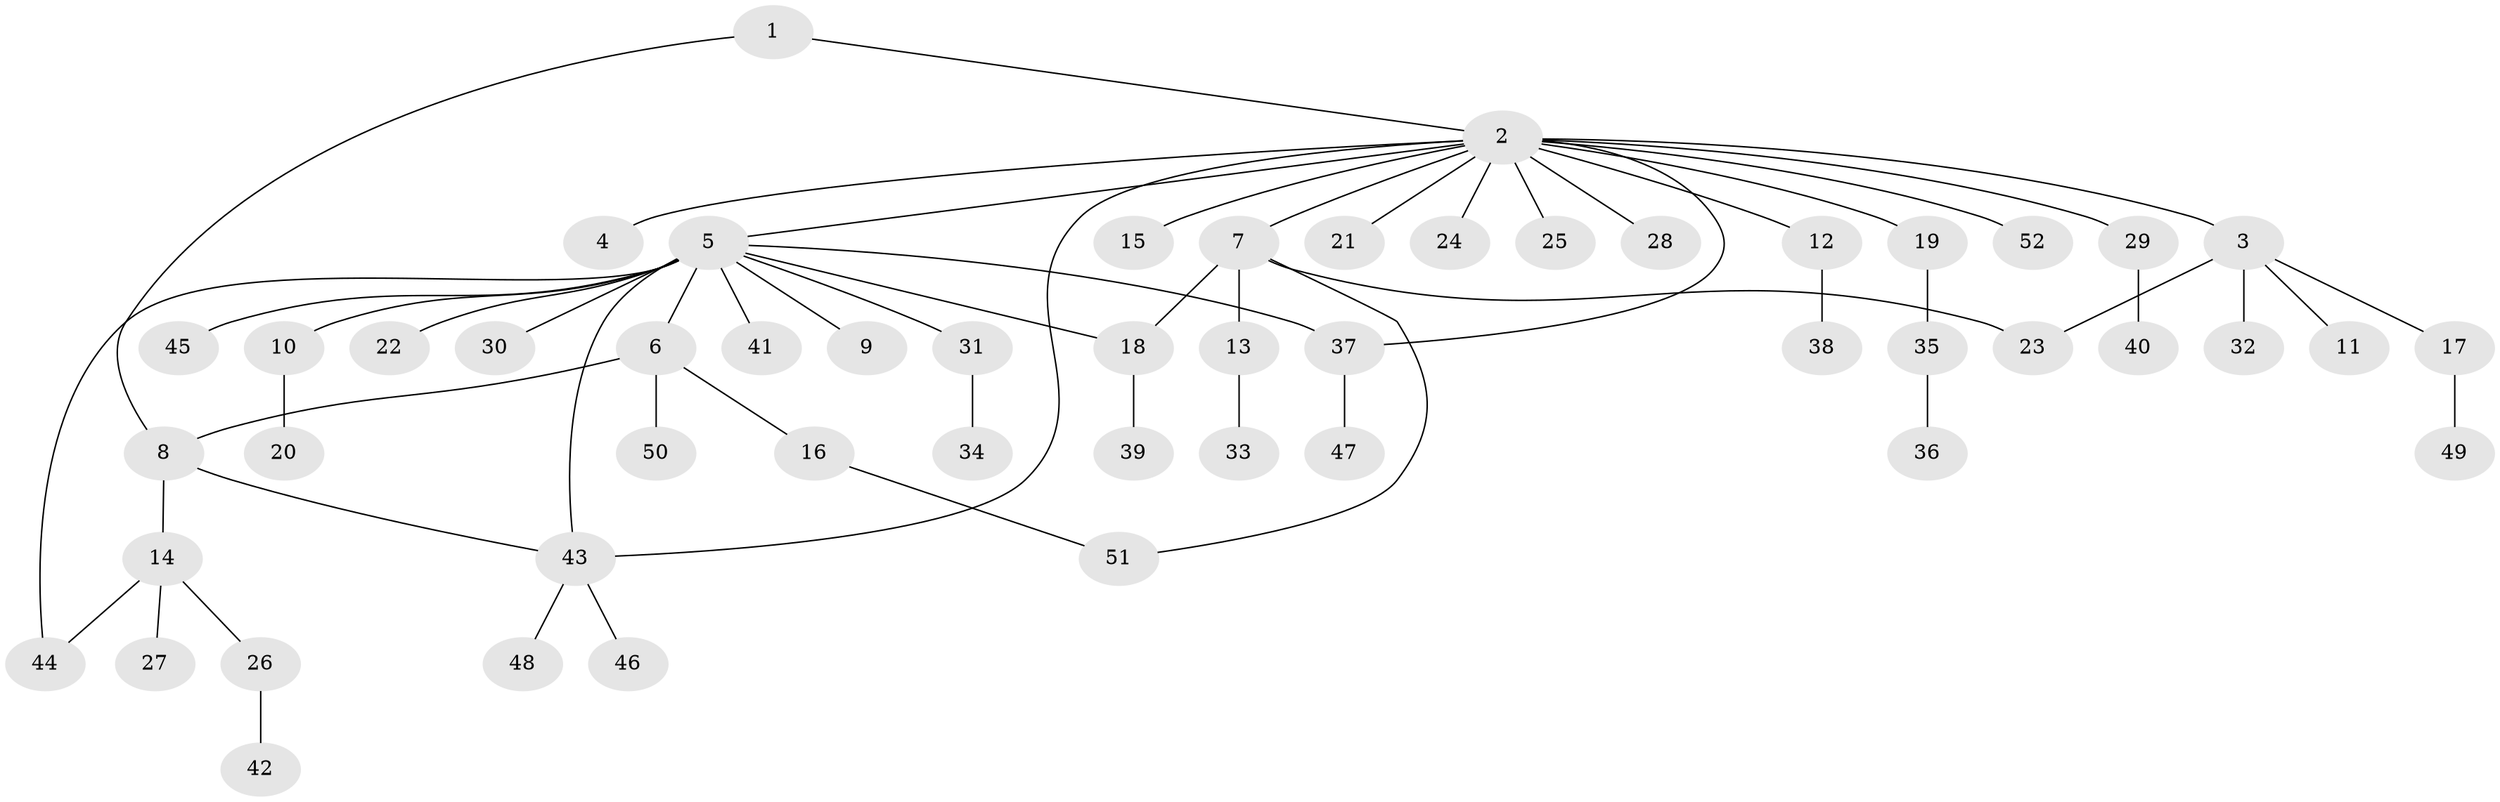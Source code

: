 // coarse degree distribution, {15: 0.038461538461538464, 3: 0.038461538461538464, 1: 0.6153846153846154, 6: 0.038461538461538464, 4: 0.11538461538461539, 2: 0.15384615384615385}
// Generated by graph-tools (version 1.1) at 2025/54/03/05/25 16:54:47]
// undirected, 52 vertices, 59 edges
graph export_dot {
graph [start="1"]
  node [color=gray90,style=filled];
  1;
  2;
  3;
  4;
  5;
  6;
  7;
  8;
  9;
  10;
  11;
  12;
  13;
  14;
  15;
  16;
  17;
  18;
  19;
  20;
  21;
  22;
  23;
  24;
  25;
  26;
  27;
  28;
  29;
  30;
  31;
  32;
  33;
  34;
  35;
  36;
  37;
  38;
  39;
  40;
  41;
  42;
  43;
  44;
  45;
  46;
  47;
  48;
  49;
  50;
  51;
  52;
  1 -- 2;
  1 -- 8;
  2 -- 3;
  2 -- 4;
  2 -- 5;
  2 -- 7;
  2 -- 12;
  2 -- 15;
  2 -- 19;
  2 -- 21;
  2 -- 24;
  2 -- 25;
  2 -- 28;
  2 -- 29;
  2 -- 37;
  2 -- 43;
  2 -- 52;
  3 -- 11;
  3 -- 17;
  3 -- 23;
  3 -- 32;
  5 -- 6;
  5 -- 9;
  5 -- 10;
  5 -- 18;
  5 -- 22;
  5 -- 30;
  5 -- 31;
  5 -- 37;
  5 -- 41;
  5 -- 43;
  5 -- 44;
  5 -- 45;
  6 -- 8;
  6 -- 16;
  6 -- 50;
  7 -- 13;
  7 -- 18;
  7 -- 23;
  7 -- 51;
  8 -- 14;
  8 -- 43;
  10 -- 20;
  12 -- 38;
  13 -- 33;
  14 -- 26;
  14 -- 27;
  14 -- 44;
  16 -- 51;
  17 -- 49;
  18 -- 39;
  19 -- 35;
  26 -- 42;
  29 -- 40;
  31 -- 34;
  35 -- 36;
  37 -- 47;
  43 -- 46;
  43 -- 48;
}
